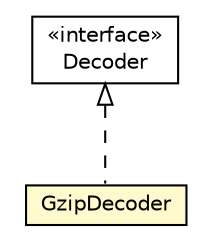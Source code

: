 #!/usr/local/bin/dot
#
# Class diagram 
# Generated by UMLGraph version 5.1 (http://www.umlgraph.org/)
#

digraph G {
	edge [fontname="Helvetica",fontsize=10,labelfontname="Helvetica",labelfontsize=10];
	node [fontname="Helvetica",fontsize=10,shape=plaintext];
	nodesep=0.25;
	ranksep=0.5;
	// com.gc.iotools.fmt.base.Decoder
	c1587 [label=<<table title="com.gc.iotools.fmt.base.Decoder" border="0" cellborder="1" cellspacing="0" cellpadding="2" port="p" href="../base/Decoder.html">
		<tr><td><table border="0" cellspacing="0" cellpadding="1">
<tr><td align="center" balign="center"> &#171;interface&#187; </td></tr>
<tr><td align="center" balign="center"> Decoder </td></tr>
		</table></td></tr>
		</table>>, fontname="Helvetica", fontcolor="black", fontsize=10.0];
	// com.gc.iotools.fmt.decoders.GzipDecoder
	c1596 [label=<<table title="com.gc.iotools.fmt.decoders.GzipDecoder" border="0" cellborder="1" cellspacing="0" cellpadding="2" port="p" bgcolor="lemonChiffon" href="./GzipDecoder.html">
		<tr><td><table border="0" cellspacing="0" cellpadding="1">
<tr><td align="center" balign="center"> GzipDecoder </td></tr>
		</table></td></tr>
		</table>>, fontname="Helvetica", fontcolor="black", fontsize=10.0];
	//com.gc.iotools.fmt.decoders.GzipDecoder implements com.gc.iotools.fmt.base.Decoder
	c1587:p -> c1596:p [dir=back,arrowtail=empty,style=dashed];
}

